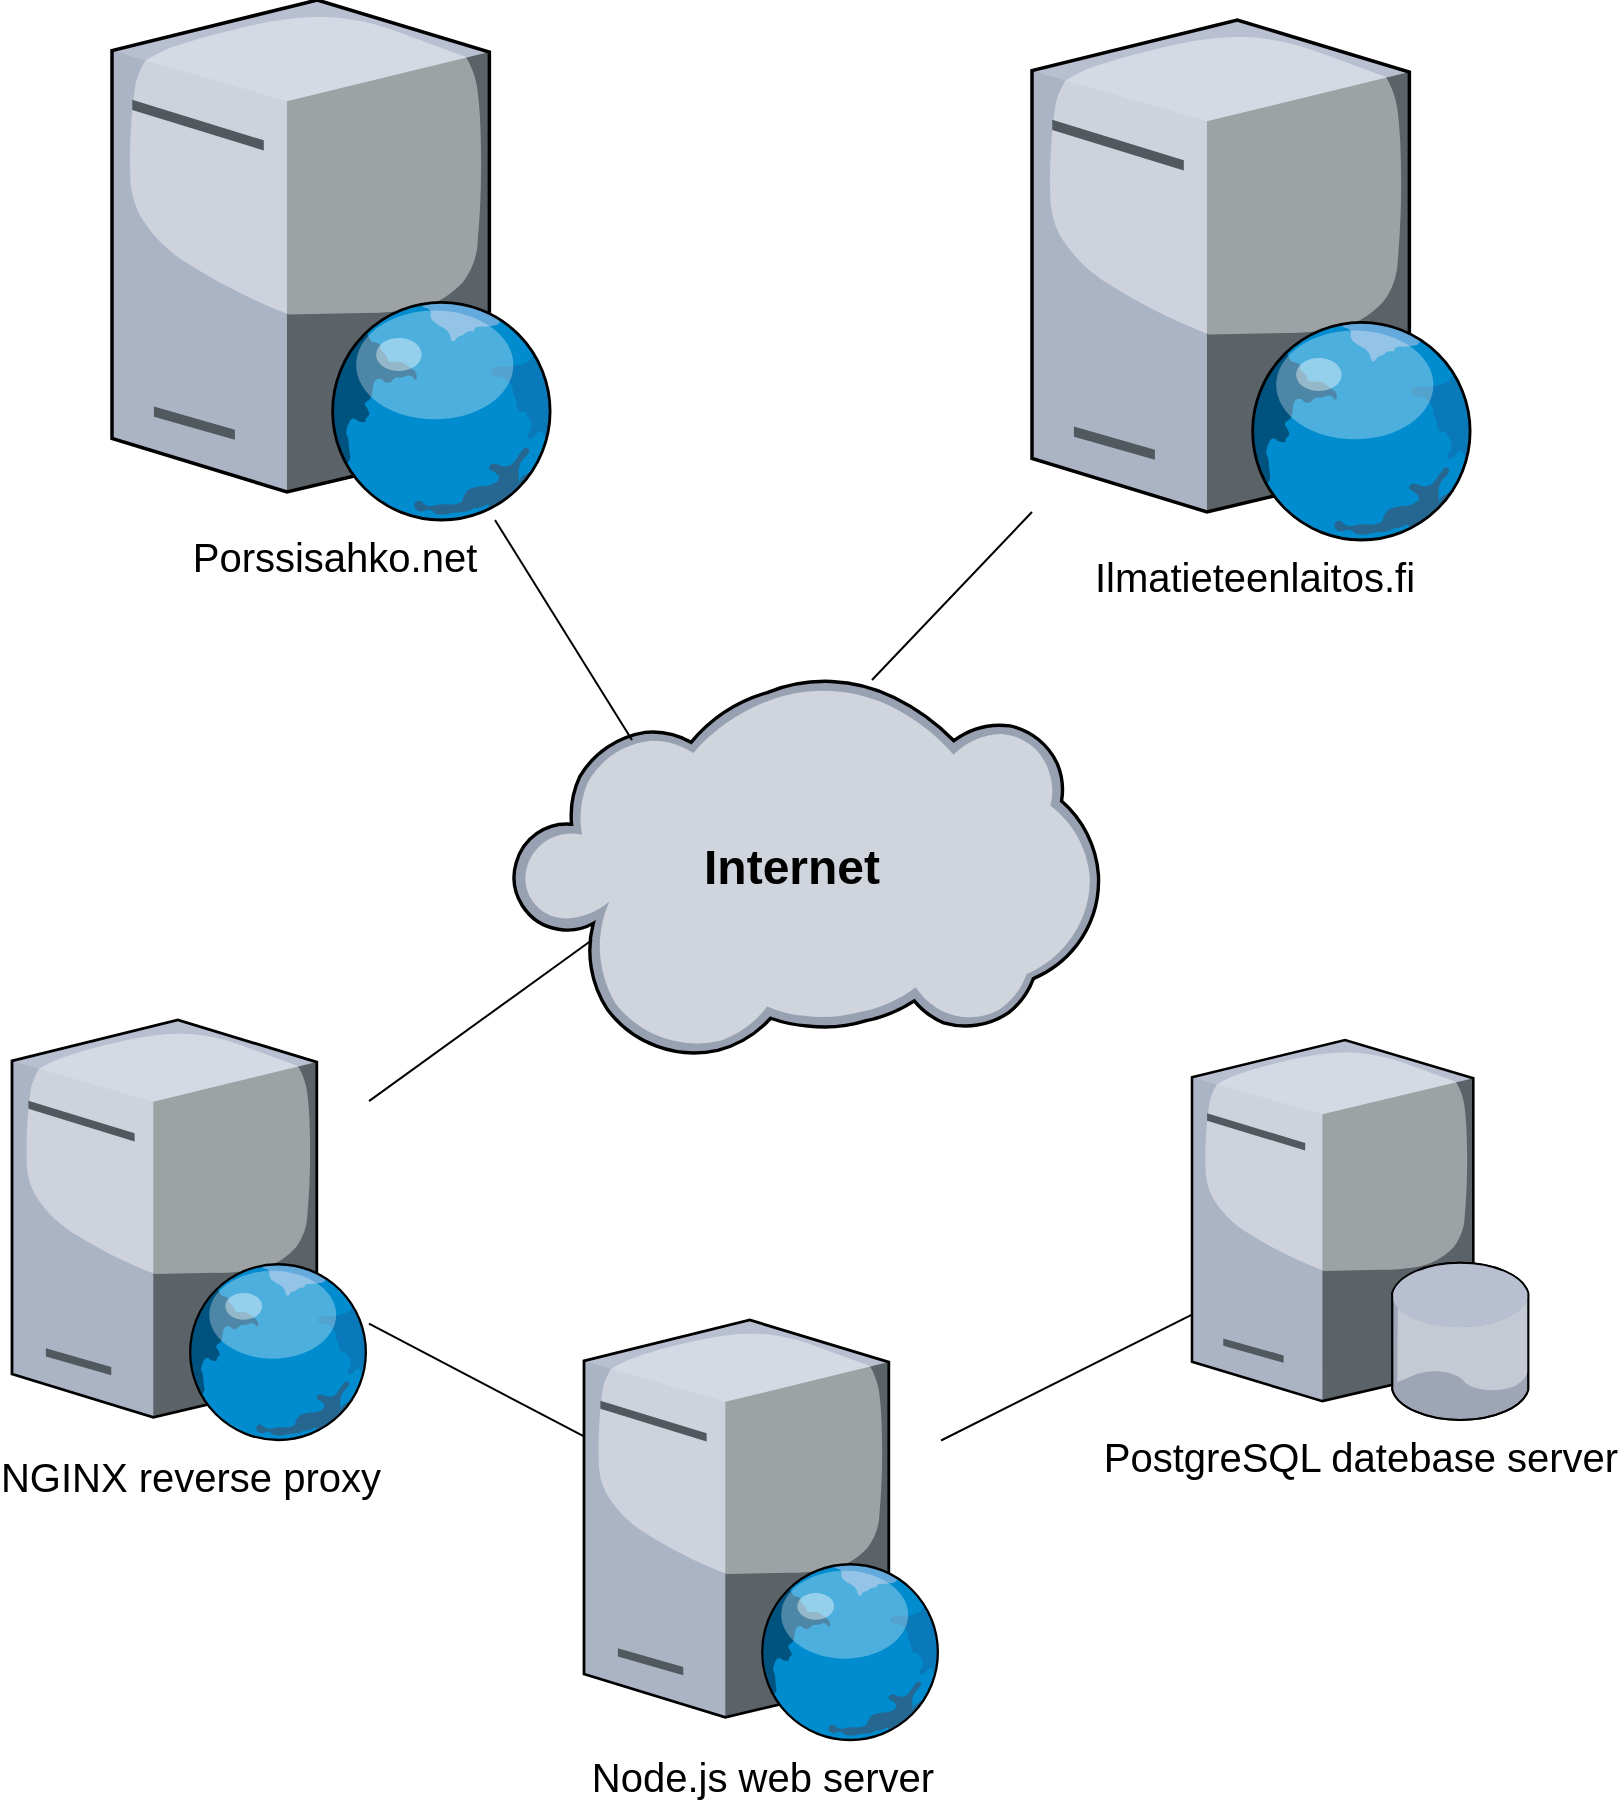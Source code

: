 <mxfile version="21.6.8" type="device">
  <diagram name="Page-1" id="LR42QNS3owpCh14DlOaG">
    <mxGraphModel dx="1418" dy="820" grid="1" gridSize="10" guides="1" tooltips="1" connect="1" arrows="1" fold="1" page="1" pageScale="1" pageWidth="850" pageHeight="1100" math="0" shadow="0">
      <root>
        <mxCell id="0" />
        <mxCell id="1" parent="0" />
        <mxCell id="YXMuk0qeueRVUY0ffhsT-1" value="&lt;font style=&quot;font-size: 20px;&quot;&gt;Porssisahko.net&lt;/font&gt;" style="verticalLabelPosition=bottom;sketch=0;aspect=fixed;html=1;verticalAlign=top;strokeColor=none;align=center;outlineConnect=0;shape=mxgraph.citrix.web_server;" vertex="1" parent="1">
          <mxGeometry x="100" y="20" width="221" height="260" as="geometry" />
        </mxCell>
        <mxCell id="YXMuk0qeueRVUY0ffhsT-4" value="&lt;font style=&quot;font-size: 20px;&quot;&gt;Ilmatieteenlaitos.fi&lt;/font&gt;" style="verticalLabelPosition=bottom;sketch=0;aspect=fixed;html=1;verticalAlign=top;strokeColor=none;align=center;outlineConnect=0;shape=mxgraph.citrix.web_server;" vertex="1" parent="1">
          <mxGeometry x="560" y="30" width="221" height="260" as="geometry" />
        </mxCell>
        <mxCell id="YXMuk0qeueRVUY0ffhsT-10" value="" style="group" vertex="1" connectable="0" parent="1">
          <mxGeometry x="300" y="358" width="293.87" height="191.79" as="geometry" />
        </mxCell>
        <mxCell id="YXMuk0qeueRVUY0ffhsT-2" value="&lt;h3&gt;&lt;br&gt;&lt;/h3&gt;" style="verticalLabelPosition=bottom;sketch=0;aspect=fixed;html=1;verticalAlign=top;strokeColor=none;align=center;outlineConnect=0;shape=mxgraph.citrix.cloud;" vertex="1" parent="YXMuk0qeueRVUY0ffhsT-10">
          <mxGeometry width="293.87" height="191.79" as="geometry" />
        </mxCell>
        <mxCell id="YXMuk0qeueRVUY0ffhsT-3" value="Internet&lt;br&gt;" style="text;html=1;strokeColor=none;fillColor=none;align=center;verticalAlign=middle;whiteSpace=wrap;rounded=0;fontStyle=1;fontSize=24;" vertex="1" parent="YXMuk0qeueRVUY0ffhsT-10">
          <mxGeometry x="110" y="80.89" width="60" height="30" as="geometry" />
        </mxCell>
        <mxCell id="YXMuk0qeueRVUY0ffhsT-12" value="&lt;font style=&quot;font-size: 20px;&quot;&gt;NGINX reverse proxy&lt;/font&gt;" style="verticalLabelPosition=bottom;sketch=0;aspect=fixed;html=1;verticalAlign=top;strokeColor=none;align=center;outlineConnect=0;shape=mxgraph.citrix.web_server;" vertex="1" parent="1">
          <mxGeometry x="50" y="530" width="178.5" height="210" as="geometry" />
        </mxCell>
        <mxCell id="YXMuk0qeueRVUY0ffhsT-13" value="&lt;font style=&quot;font-size: 20px;&quot;&gt;Node.js web server&lt;/font&gt;" style="verticalLabelPosition=bottom;sketch=0;aspect=fixed;html=1;verticalAlign=top;strokeColor=none;align=center;outlineConnect=0;shape=mxgraph.citrix.web_server;" vertex="1" parent="1">
          <mxGeometry x="336" y="680" width="178.5" height="210" as="geometry" />
        </mxCell>
        <mxCell id="YXMuk0qeueRVUY0ffhsT-14" value="&lt;font style=&quot;font-size: 20px;&quot;&gt;PostgreSQL datebase server&lt;/font&gt;" style="verticalLabelPosition=bottom;sketch=0;aspect=fixed;html=1;verticalAlign=top;strokeColor=none;align=center;outlineConnect=0;shape=mxgraph.citrix.database_server;" vertex="1" parent="1">
          <mxGeometry x="640" y="540" width="168.89" height="190" as="geometry" />
        </mxCell>
        <mxCell id="YXMuk0qeueRVUY0ffhsT-15" value="" style="endArrow=none;html=1;rounded=0;" edge="1" parent="1" target="YXMuk0qeueRVUY0ffhsT-1">
          <mxGeometry width="50" height="50" relative="1" as="geometry">
            <mxPoint x="360" y="390" as="sourcePoint" />
            <mxPoint x="450" y="400" as="targetPoint" />
          </mxGeometry>
        </mxCell>
        <mxCell id="YXMuk0qeueRVUY0ffhsT-17" value="" style="endArrow=none;html=1;rounded=0;" edge="1" parent="1" target="YXMuk0qeueRVUY0ffhsT-4">
          <mxGeometry width="50" height="50" relative="1" as="geometry">
            <mxPoint x="480" y="360" as="sourcePoint" />
            <mxPoint x="530" y="310" as="targetPoint" />
          </mxGeometry>
        </mxCell>
        <mxCell id="YXMuk0qeueRVUY0ffhsT-18" value="" style="endArrow=none;html=1;rounded=0;" edge="1" parent="1" source="YXMuk0qeueRVUY0ffhsT-12">
          <mxGeometry width="50" height="50" relative="1" as="geometry">
            <mxPoint x="400" y="550" as="sourcePoint" />
            <mxPoint x="340" y="490" as="targetPoint" />
          </mxGeometry>
        </mxCell>
        <mxCell id="YXMuk0qeueRVUY0ffhsT-19" value="" style="endArrow=none;html=1;rounded=0;" edge="1" parent="1" source="YXMuk0qeueRVUY0ffhsT-12" target="YXMuk0qeueRVUY0ffhsT-13">
          <mxGeometry width="50" height="50" relative="1" as="geometry">
            <mxPoint x="400" y="550" as="sourcePoint" />
            <mxPoint x="450" y="500" as="targetPoint" />
          </mxGeometry>
        </mxCell>
        <mxCell id="YXMuk0qeueRVUY0ffhsT-20" value="" style="endArrow=none;html=1;rounded=0;" edge="1" parent="1" source="YXMuk0qeueRVUY0ffhsT-13" target="YXMuk0qeueRVUY0ffhsT-14">
          <mxGeometry width="50" height="50" relative="1" as="geometry">
            <mxPoint x="540" y="690" as="sourcePoint" />
            <mxPoint x="580" y="650" as="targetPoint" />
          </mxGeometry>
        </mxCell>
      </root>
    </mxGraphModel>
  </diagram>
</mxfile>
